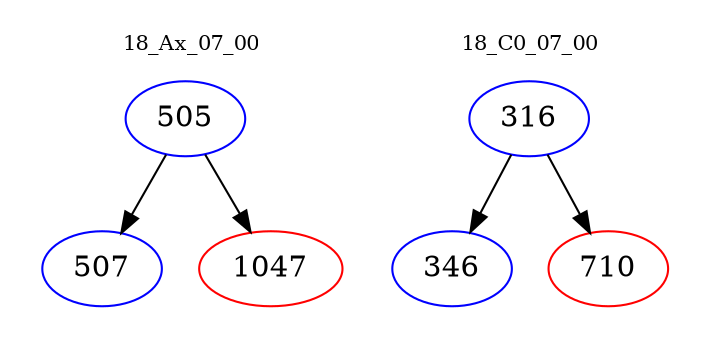 digraph{
subgraph cluster_0 {
color = white
label = "18_Ax_07_00";
fontsize=10;
T0_505 [label="505", color="blue"]
T0_505 -> T0_507 [color="black"]
T0_507 [label="507", color="blue"]
T0_505 -> T0_1047 [color="black"]
T0_1047 [label="1047", color="red"]
}
subgraph cluster_1 {
color = white
label = "18_C0_07_00";
fontsize=10;
T1_316 [label="316", color="blue"]
T1_316 -> T1_346 [color="black"]
T1_346 [label="346", color="blue"]
T1_316 -> T1_710 [color="black"]
T1_710 [label="710", color="red"]
}
}
